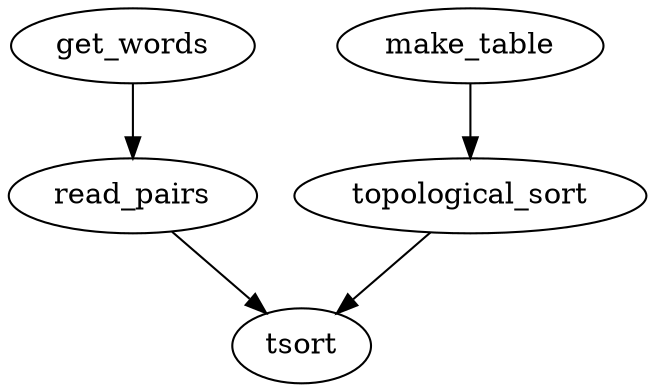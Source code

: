 digraph example {
    get_words -> read_pairs;
    make_table -> topological_sort;
    read_pairs -> tsort;
    topological_sort -> tsort;
}
